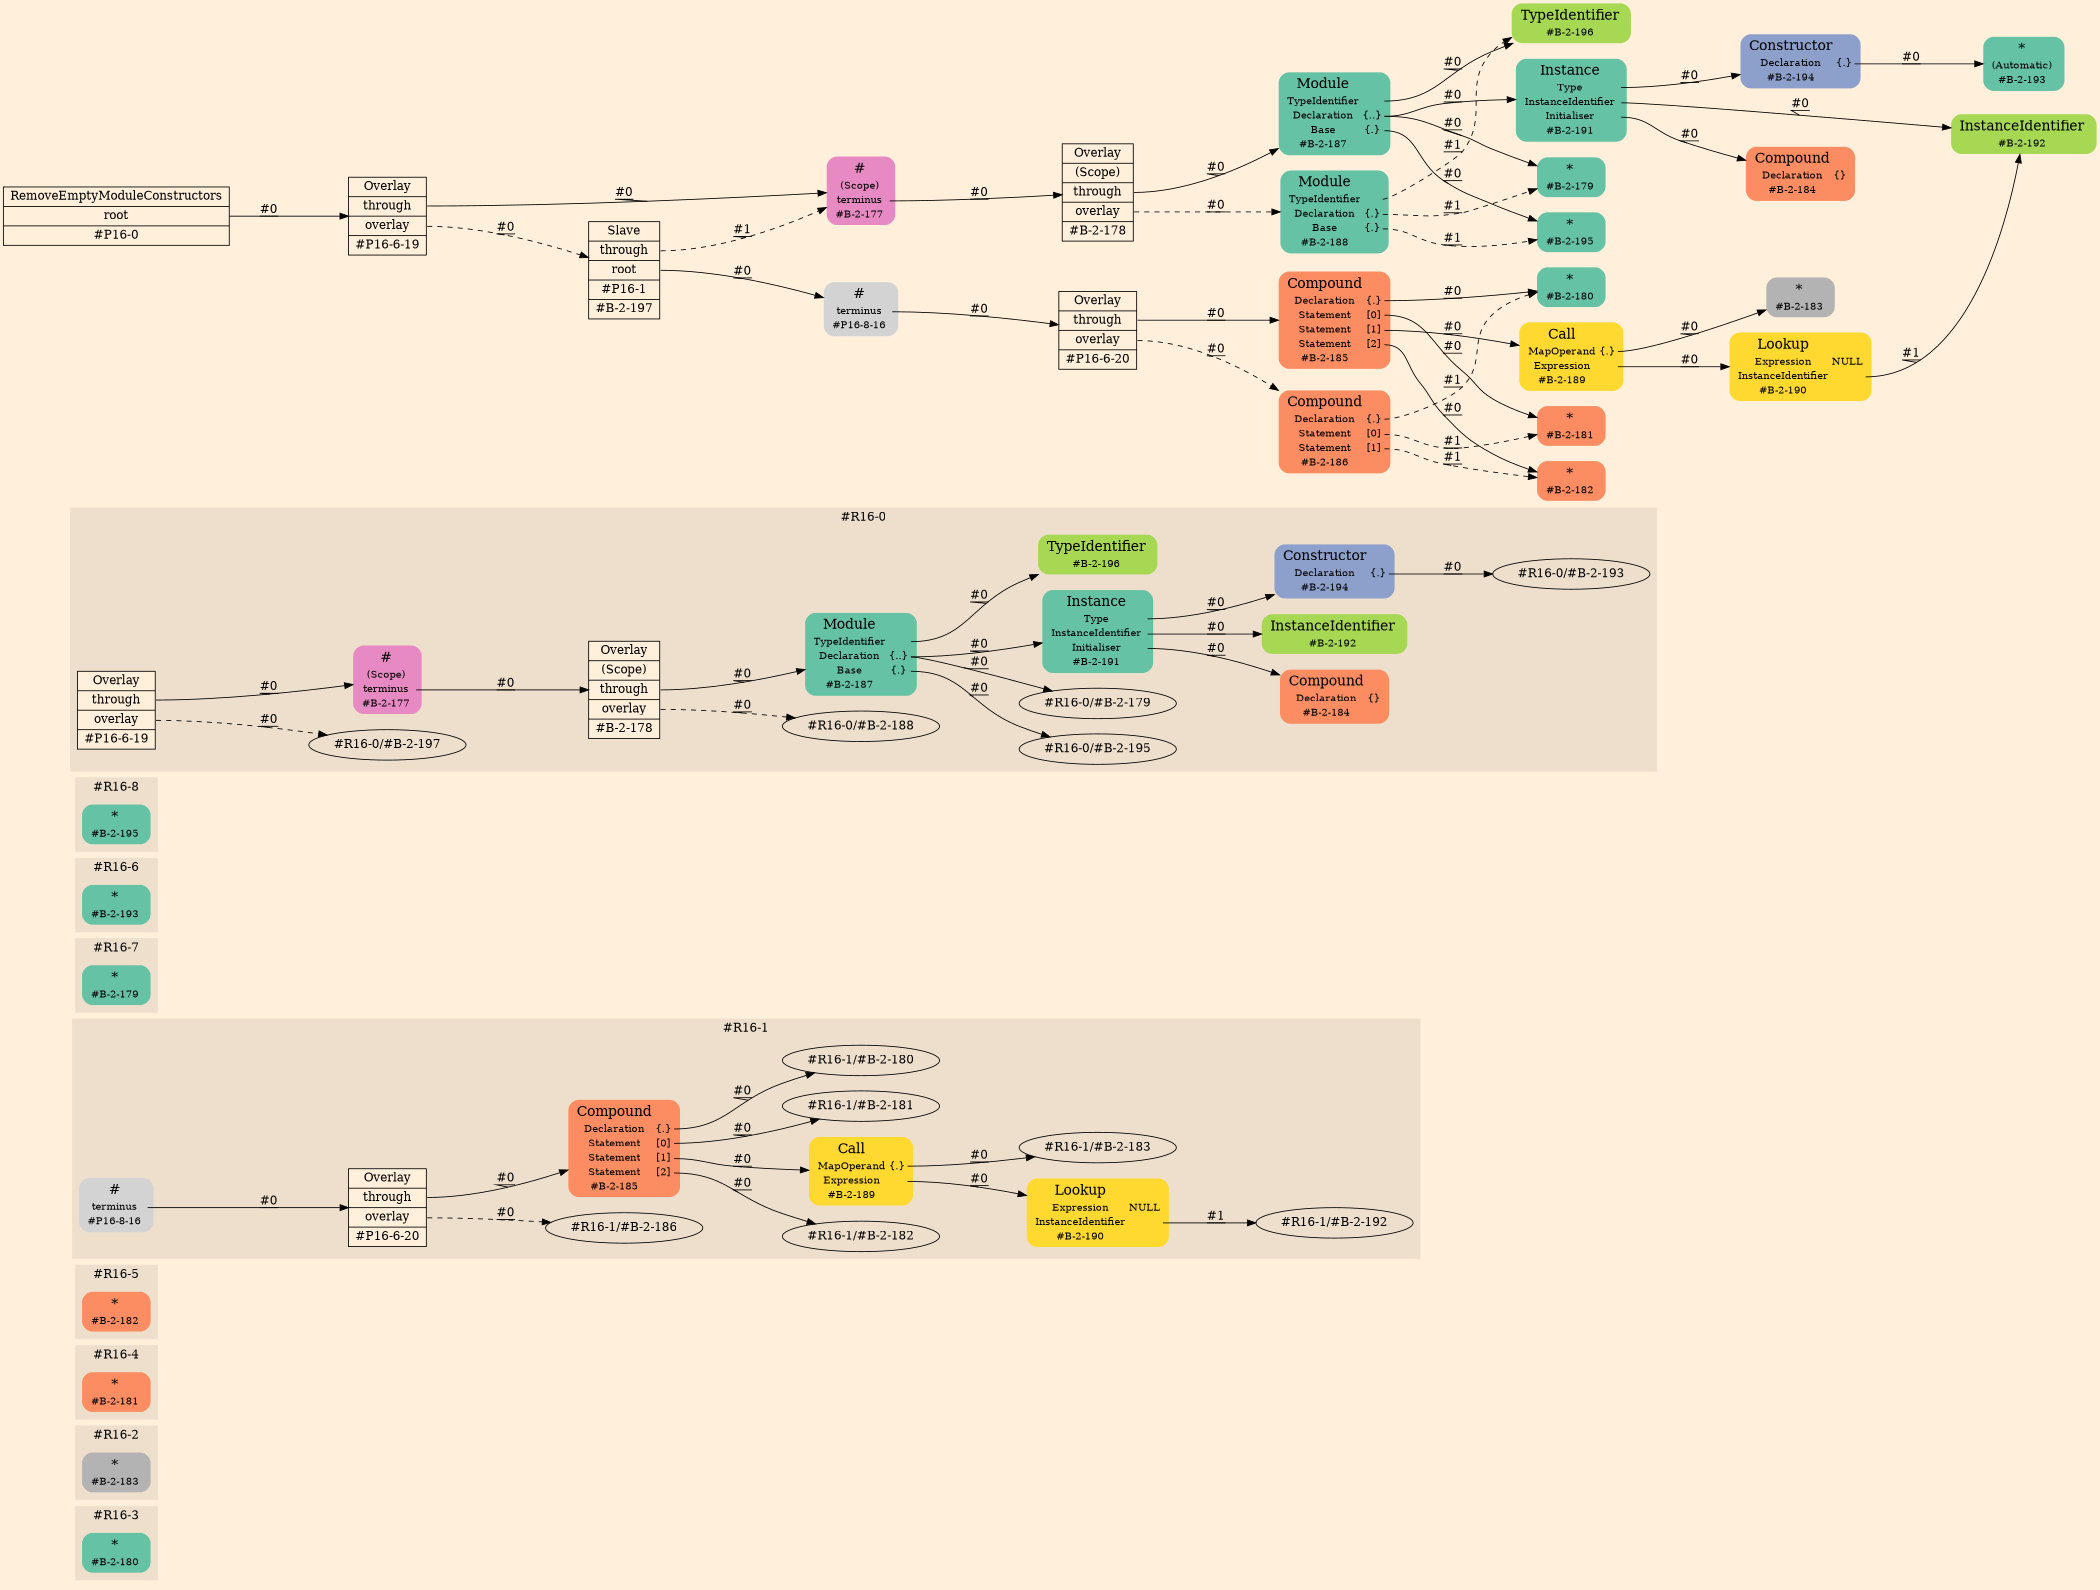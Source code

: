 digraph Inferno {
graph [
rankdir = "LR"
ranksep = 1.0
size = "14,20"
bgcolor = antiquewhite1
];
node [
];
subgraph "cluster#R16-3" {
label = "#R16-3"
style = "filled"
color = antiquewhite2
"#R16-3/#B-2-180" [
shape = "plaintext"
fillcolor = "/set28/1"
label = <<TABLE BORDER="0" CELLBORDER="0" CELLSPACING="0">
 <TR>
  <TD><FONT POINT-SIZE="16.0">*</FONT></TD>
  <TD></TD>
 </TR>
 <TR>
  <TD>#B-2-180</TD>
  <TD PORT="port0"></TD>
 </TR>
</TABLE>>
style = "rounded,filled"
fontsize = "12"
];
}
subgraph "cluster#R16-2" {
label = "#R16-2"
style = "filled"
color = antiquewhite2
"#R16-2/#B-2-183" [
shape = "plaintext"
fillcolor = "/set28/8"
label = <<TABLE BORDER="0" CELLBORDER="0" CELLSPACING="0">
 <TR>
  <TD><FONT POINT-SIZE="16.0">*</FONT></TD>
  <TD></TD>
 </TR>
 <TR>
  <TD>#B-2-183</TD>
  <TD PORT="port0"></TD>
 </TR>
</TABLE>>
style = "rounded,filled"
fontsize = "12"
];
}
subgraph "cluster#R16-4" {
label = "#R16-4"
style = "filled"
color = antiquewhite2
"#R16-4/#B-2-181" [
shape = "plaintext"
fillcolor = "/set28/2"
label = <<TABLE BORDER="0" CELLBORDER="0" CELLSPACING="0">
 <TR>
  <TD><FONT POINT-SIZE="16.0">*</FONT></TD>
  <TD></TD>
 </TR>
 <TR>
  <TD>#B-2-181</TD>
  <TD PORT="port0"></TD>
 </TR>
</TABLE>>
style = "rounded,filled"
fontsize = "12"
];
}
subgraph "cluster#R16-5" {
label = "#R16-5"
style = "filled"
color = antiquewhite2
"#R16-5/#B-2-182" [
shape = "plaintext"
fillcolor = "/set28/2"
label = <<TABLE BORDER="0" CELLBORDER="0" CELLSPACING="0">
 <TR>
  <TD><FONT POINT-SIZE="16.0">*</FONT></TD>
  <TD></TD>
 </TR>
 <TR>
  <TD>#B-2-182</TD>
  <TD PORT="port0"></TD>
 </TR>
</TABLE>>
style = "rounded,filled"
fontsize = "12"
];
}
subgraph "cluster#R16-1" {
label = "#R16-1"
style = "filled"
color = antiquewhite2
"#R16-1/#B-2-190" [
shape = "plaintext"
fillcolor = "/set28/6"
label = <<TABLE BORDER="0" CELLBORDER="0" CELLSPACING="0">
 <TR>
  <TD><FONT POINT-SIZE="16.0">Lookup</FONT></TD>
  <TD></TD>
 </TR>
 <TR>
  <TD>Expression</TD>
  <TD PORT="port0">NULL</TD>
 </TR>
 <TR>
  <TD>InstanceIdentifier</TD>
  <TD PORT="port1"></TD>
 </TR>
 <TR>
  <TD>#B-2-190</TD>
  <TD PORT="port2"></TD>
 </TR>
</TABLE>>
style = "rounded,filled"
fontsize = "12"
];
"#R16-1/#B-2-189" [
shape = "plaintext"
fillcolor = "/set28/6"
label = <<TABLE BORDER="0" CELLBORDER="0" CELLSPACING="0">
 <TR>
  <TD><FONT POINT-SIZE="16.0">Call</FONT></TD>
  <TD></TD>
 </TR>
 <TR>
  <TD>MapOperand</TD>
  <TD PORT="port0">{.}</TD>
 </TR>
 <TR>
  <TD>Expression</TD>
  <TD PORT="port1"></TD>
 </TR>
 <TR>
  <TD>#B-2-189</TD>
  <TD PORT="port2"></TD>
 </TR>
</TABLE>>
style = "rounded,filled"
fontsize = "12"
];
"#R16-1/#B-2-185" [
shape = "plaintext"
fillcolor = "/set28/2"
label = <<TABLE BORDER="0" CELLBORDER="0" CELLSPACING="0">
 <TR>
  <TD><FONT POINT-SIZE="16.0">Compound</FONT></TD>
  <TD></TD>
 </TR>
 <TR>
  <TD>Declaration</TD>
  <TD PORT="port0">{.}</TD>
 </TR>
 <TR>
  <TD>Statement</TD>
  <TD PORT="port1">[0]</TD>
 </TR>
 <TR>
  <TD>Statement</TD>
  <TD PORT="port2">[1]</TD>
 </TR>
 <TR>
  <TD>Statement</TD>
  <TD PORT="port3">[2]</TD>
 </TR>
 <TR>
  <TD>#B-2-185</TD>
  <TD PORT="port4"></TD>
 </TR>
</TABLE>>
style = "rounded,filled"
fontsize = "12"
];
"#R16-1/#P16-8-16" [
shape = "plaintext"
label = <<TABLE BORDER="0" CELLBORDER="0" CELLSPACING="0">
 <TR>
  <TD><FONT POINT-SIZE="16.0">#</FONT></TD>
  <TD></TD>
 </TR>
 <TR>
  <TD>terminus</TD>
  <TD PORT="port0"></TD>
 </TR>
 <TR>
  <TD>#P16-8-16</TD>
  <TD PORT="port1"></TD>
 </TR>
</TABLE>>
style = "rounded,filled"
fontsize = "12"
];
"#R16-1/#P16-6-20" [
shape = "record"
label = "<fixed> Overlay | <port0> through | <port1> overlay | <port2> #P16-6-20"
style = "filled"
fontsize = "14"
fillcolor = antiquewhite1
];
"#R16-1/#B-2-190":port1 -> "#R16-1/#B-2-192" [style="solid"
label = "#1"
decorate = true
];
"#R16-1/#B-2-189":port0 -> "#R16-1/#B-2-183" [style="solid"
label = "#0"
decorate = true
];
"#R16-1/#B-2-189":port1 -> "#R16-1/#B-2-190" [style="solid"
label = "#0"
decorate = true
];
"#R16-1/#B-2-185":port0 -> "#R16-1/#B-2-180" [style="solid"
label = "#0"
decorate = true
];
"#R16-1/#B-2-185":port1 -> "#R16-1/#B-2-181" [style="solid"
label = "#0"
decorate = true
];
"#R16-1/#B-2-185":port2 -> "#R16-1/#B-2-189" [style="solid"
label = "#0"
decorate = true
];
"#R16-1/#B-2-185":port3 -> "#R16-1/#B-2-182" [style="solid"
label = "#0"
decorate = true
];
"#R16-1/#P16-8-16":port0 -> "#R16-1/#P16-6-20" [style="solid"
label = "#0"
decorate = true
];
"#R16-1/#P16-6-20":port0 -> "#R16-1/#B-2-185" [style="solid"
label = "#0"
decorate = true
];
"#R16-1/#P16-6-20":port1 -> "#R16-1/#B-2-186" [style="dashed"
label = "#0"
decorate = true
];
}
subgraph "cluster#R16-7" {
label = "#R16-7"
style = "filled"
color = antiquewhite2
"#R16-7/#B-2-179" [
shape = "plaintext"
fillcolor = "/set28/1"
label = <<TABLE BORDER="0" CELLBORDER="0" CELLSPACING="0">
 <TR>
  <TD><FONT POINT-SIZE="16.0">*</FONT></TD>
  <TD></TD>
 </TR>
 <TR>
  <TD>#B-2-179</TD>
  <TD PORT="port0"></TD>
 </TR>
</TABLE>>
style = "rounded,filled"
fontsize = "12"
];
}
subgraph "cluster#R16-6" {
label = "#R16-6"
style = "filled"
color = antiquewhite2
"#R16-6/#B-2-193" [
shape = "plaintext"
fillcolor = "/set28/1"
label = <<TABLE BORDER="0" CELLBORDER="0" CELLSPACING="0">
 <TR>
  <TD><FONT POINT-SIZE="16.0">*</FONT></TD>
  <TD></TD>
 </TR>
 <TR>
  <TD>#B-2-193</TD>
  <TD PORT="port0"></TD>
 </TR>
</TABLE>>
style = "rounded,filled"
fontsize = "12"
];
}
subgraph "cluster#R16-8" {
label = "#R16-8"
style = "filled"
color = antiquewhite2
"#R16-8/#B-2-195" [
shape = "plaintext"
fillcolor = "/set28/1"
label = <<TABLE BORDER="0" CELLBORDER="0" CELLSPACING="0">
 <TR>
  <TD><FONT POINT-SIZE="16.0">*</FONT></TD>
  <TD></TD>
 </TR>
 <TR>
  <TD>#B-2-195</TD>
  <TD PORT="port0"></TD>
 </TR>
</TABLE>>
style = "rounded,filled"
fontsize = "12"
];
}
subgraph "cluster#R16-0" {
label = "#R16-0"
style = "filled"
color = antiquewhite2
"#R16-0/#B-2-194" [
shape = "plaintext"
fillcolor = "/set28/3"
label = <<TABLE BORDER="0" CELLBORDER="0" CELLSPACING="0">
 <TR>
  <TD><FONT POINT-SIZE="16.0">Constructor</FONT></TD>
  <TD></TD>
 </TR>
 <TR>
  <TD>Declaration</TD>
  <TD PORT="port0">{.}</TD>
 </TR>
 <TR>
  <TD>#B-2-194</TD>
  <TD PORT="port1"></TD>
 </TR>
</TABLE>>
style = "rounded,filled"
fontsize = "12"
];
"#R16-0/#B-2-177" [
shape = "plaintext"
fillcolor = "/set28/4"
label = <<TABLE BORDER="0" CELLBORDER="0" CELLSPACING="0">
 <TR>
  <TD><FONT POINT-SIZE="16.0">#</FONT></TD>
  <TD></TD>
 </TR>
 <TR>
  <TD>(Scope)</TD>
  <TD PORT="port0"></TD>
 </TR>
 <TR>
  <TD>terminus</TD>
  <TD PORT="port1"></TD>
 </TR>
 <TR>
  <TD>#B-2-177</TD>
  <TD PORT="port2"></TD>
 </TR>
</TABLE>>
style = "rounded,filled"
fontsize = "12"
];
"#R16-0/#B-2-196" [
shape = "plaintext"
fillcolor = "/set28/5"
label = <<TABLE BORDER="0" CELLBORDER="0" CELLSPACING="0">
 <TR>
  <TD><FONT POINT-SIZE="16.0">TypeIdentifier</FONT></TD>
  <TD></TD>
 </TR>
 <TR>
  <TD>#B-2-196</TD>
  <TD PORT="port0"></TD>
 </TR>
</TABLE>>
style = "rounded,filled"
fontsize = "12"
];
"#R16-0/#P16-6-19" [
shape = "record"
label = "<fixed> Overlay | <port0> through | <port1> overlay | <port2> #P16-6-19"
style = "filled"
fontsize = "14"
fillcolor = antiquewhite1
];
"#R16-0/#B-2-184" [
shape = "plaintext"
fillcolor = "/set28/2"
label = <<TABLE BORDER="0" CELLBORDER="0" CELLSPACING="0">
 <TR>
  <TD><FONT POINT-SIZE="16.0">Compound</FONT></TD>
  <TD></TD>
 </TR>
 <TR>
  <TD>Declaration</TD>
  <TD PORT="port0">{}</TD>
 </TR>
 <TR>
  <TD>#B-2-184</TD>
  <TD PORT="port1"></TD>
 </TR>
</TABLE>>
style = "rounded,filled"
fontsize = "12"
];
"#R16-0/#B-2-191" [
shape = "plaintext"
fillcolor = "/set28/1"
label = <<TABLE BORDER="0" CELLBORDER="0" CELLSPACING="0">
 <TR>
  <TD><FONT POINT-SIZE="16.0">Instance</FONT></TD>
  <TD></TD>
 </TR>
 <TR>
  <TD>Type</TD>
  <TD PORT="port0"></TD>
 </TR>
 <TR>
  <TD>InstanceIdentifier</TD>
  <TD PORT="port1"></TD>
 </TR>
 <TR>
  <TD>Initialiser</TD>
  <TD PORT="port2"></TD>
 </TR>
 <TR>
  <TD>#B-2-191</TD>
  <TD PORT="port3"></TD>
 </TR>
</TABLE>>
style = "rounded,filled"
fontsize = "12"
];
"#R16-0/#B-2-178" [
shape = "record"
fillcolor = "/set28/4"
label = "<fixed> Overlay | <port0> (Scope) | <port1> through | <port2> overlay | <port3> #B-2-178"
style = "filled"
fontsize = "14"
fillcolor = antiquewhite1
];
"#R16-0/#B-2-192" [
shape = "plaintext"
fillcolor = "/set28/5"
label = <<TABLE BORDER="0" CELLBORDER="0" CELLSPACING="0">
 <TR>
  <TD><FONT POINT-SIZE="16.0">InstanceIdentifier</FONT></TD>
  <TD></TD>
 </TR>
 <TR>
  <TD>#B-2-192</TD>
  <TD PORT="port0"></TD>
 </TR>
</TABLE>>
style = "rounded,filled"
fontsize = "12"
];
"#R16-0/#B-2-187" [
shape = "plaintext"
fillcolor = "/set28/1"
label = <<TABLE BORDER="0" CELLBORDER="0" CELLSPACING="0">
 <TR>
  <TD><FONT POINT-SIZE="16.0">Module</FONT></TD>
  <TD></TD>
 </TR>
 <TR>
  <TD>TypeIdentifier</TD>
  <TD PORT="port0"></TD>
 </TR>
 <TR>
  <TD>Declaration</TD>
  <TD PORT="port1">{..}</TD>
 </TR>
 <TR>
  <TD>Base</TD>
  <TD PORT="port2">{.}</TD>
 </TR>
 <TR>
  <TD>#B-2-187</TD>
  <TD PORT="port3"></TD>
 </TR>
</TABLE>>
style = "rounded,filled"
fontsize = "12"
];
"#R16-0/#B-2-194":port0 -> "#R16-0/#B-2-193" [style="solid"
label = "#0"
decorate = true
];
"#R16-0/#B-2-177":port1 -> "#R16-0/#B-2-178" [style="solid"
label = "#0"
decorate = true
];
"#R16-0/#P16-6-19":port0 -> "#R16-0/#B-2-177" [style="solid"
label = "#0"
decorate = true
];
"#R16-0/#P16-6-19":port1 -> "#R16-0/#B-2-197" [style="dashed"
label = "#0"
decorate = true
];
"#R16-0/#B-2-191":port0 -> "#R16-0/#B-2-194" [style="solid"
label = "#0"
decorate = true
];
"#R16-0/#B-2-191":port1 -> "#R16-0/#B-2-192" [style="solid"
label = "#0"
decorate = true
];
"#R16-0/#B-2-191":port2 -> "#R16-0/#B-2-184" [style="solid"
label = "#0"
decorate = true
];
"#R16-0/#B-2-178":port1 -> "#R16-0/#B-2-187" [style="solid"
label = "#0"
decorate = true
];
"#R16-0/#B-2-178":port2 -> "#R16-0/#B-2-188" [style="dashed"
label = "#0"
decorate = true
];
"#R16-0/#B-2-187":port0 -> "#R16-0/#B-2-196" [style="solid"
label = "#0"
decorate = true
];
"#R16-0/#B-2-187":port1 -> "#R16-0/#B-2-191" [style="solid"
label = "#0"
decorate = true
];
"#R16-0/#B-2-187":port1 -> "#R16-0/#B-2-179" [style="solid"
label = "#0"
decorate = true
];
"#R16-0/#B-2-187":port2 -> "#R16-0/#B-2-195" [style="solid"
label = "#0"
decorate = true
];
}
"/CR#P16-0" [
shape = "record"
fillcolor = "transparent"
label = "<fixed> RemoveEmptyModuleConstructors | <port0> root | <port1> #P16-0"
style = "filled"
fontsize = "14"
fillcolor = antiquewhite1
];
"/#P16-6-19" [
shape = "record"
label = "<fixed> Overlay | <port0> through | <port1> overlay | <port2> #P16-6-19"
style = "filled"
fontsize = "14"
fillcolor = antiquewhite1
];
"/#B-2-177" [
shape = "plaintext"
fillcolor = "/set28/4"
label = <<TABLE BORDER="0" CELLBORDER="0" CELLSPACING="0">
 <TR>
  <TD><FONT POINT-SIZE="16.0">#</FONT></TD>
  <TD></TD>
 </TR>
 <TR>
  <TD>(Scope)</TD>
  <TD PORT="port0"></TD>
 </TR>
 <TR>
  <TD>terminus</TD>
  <TD PORT="port1"></TD>
 </TR>
 <TR>
  <TD>#B-2-177</TD>
  <TD PORT="port2"></TD>
 </TR>
</TABLE>>
style = "rounded,filled"
fontsize = "12"
];
"/#B-2-178" [
shape = "record"
fillcolor = "/set28/4"
label = "<fixed> Overlay | <port0> (Scope) | <port1> through | <port2> overlay | <port3> #B-2-178"
style = "filled"
fontsize = "14"
fillcolor = antiquewhite1
];
"/#B-2-187" [
shape = "plaintext"
fillcolor = "/set28/1"
label = <<TABLE BORDER="0" CELLBORDER="0" CELLSPACING="0">
 <TR>
  <TD><FONT POINT-SIZE="16.0">Module</FONT></TD>
  <TD></TD>
 </TR>
 <TR>
  <TD>TypeIdentifier</TD>
  <TD PORT="port0"></TD>
 </TR>
 <TR>
  <TD>Declaration</TD>
  <TD PORT="port1">{..}</TD>
 </TR>
 <TR>
  <TD>Base</TD>
  <TD PORT="port2">{.}</TD>
 </TR>
 <TR>
  <TD>#B-2-187</TD>
  <TD PORT="port3"></TD>
 </TR>
</TABLE>>
style = "rounded,filled"
fontsize = "12"
];
"/#B-2-196" [
shape = "plaintext"
fillcolor = "/set28/5"
label = <<TABLE BORDER="0" CELLBORDER="0" CELLSPACING="0">
 <TR>
  <TD><FONT POINT-SIZE="16.0">TypeIdentifier</FONT></TD>
  <TD></TD>
 </TR>
 <TR>
  <TD>#B-2-196</TD>
  <TD PORT="port0"></TD>
 </TR>
</TABLE>>
style = "rounded,filled"
fontsize = "12"
];
"/#B-2-191" [
shape = "plaintext"
fillcolor = "/set28/1"
label = <<TABLE BORDER="0" CELLBORDER="0" CELLSPACING="0">
 <TR>
  <TD><FONT POINT-SIZE="16.0">Instance</FONT></TD>
  <TD></TD>
 </TR>
 <TR>
  <TD>Type</TD>
  <TD PORT="port0"></TD>
 </TR>
 <TR>
  <TD>InstanceIdentifier</TD>
  <TD PORT="port1"></TD>
 </TR>
 <TR>
  <TD>Initialiser</TD>
  <TD PORT="port2"></TD>
 </TR>
 <TR>
  <TD>#B-2-191</TD>
  <TD PORT="port3"></TD>
 </TR>
</TABLE>>
style = "rounded,filled"
fontsize = "12"
];
"/#B-2-194" [
shape = "plaintext"
fillcolor = "/set28/3"
label = <<TABLE BORDER="0" CELLBORDER="0" CELLSPACING="0">
 <TR>
  <TD><FONT POINT-SIZE="16.0">Constructor</FONT></TD>
  <TD></TD>
 </TR>
 <TR>
  <TD>Declaration</TD>
  <TD PORT="port0">{.}</TD>
 </TR>
 <TR>
  <TD>#B-2-194</TD>
  <TD PORT="port1"></TD>
 </TR>
</TABLE>>
style = "rounded,filled"
fontsize = "12"
];
"/#B-2-193" [
shape = "plaintext"
fillcolor = "/set28/1"
label = <<TABLE BORDER="0" CELLBORDER="0" CELLSPACING="0">
 <TR>
  <TD><FONT POINT-SIZE="16.0">*</FONT></TD>
  <TD></TD>
 </TR>
 <TR>
  <TD>(Automatic)</TD>
  <TD PORT="port0"></TD>
 </TR>
 <TR>
  <TD>#B-2-193</TD>
  <TD PORT="port1"></TD>
 </TR>
</TABLE>>
style = "rounded,filled"
fontsize = "12"
];
"/#B-2-192" [
shape = "plaintext"
fillcolor = "/set28/5"
label = <<TABLE BORDER="0" CELLBORDER="0" CELLSPACING="0">
 <TR>
  <TD><FONT POINT-SIZE="16.0">InstanceIdentifier</FONT></TD>
  <TD></TD>
 </TR>
 <TR>
  <TD>#B-2-192</TD>
  <TD PORT="port0"></TD>
 </TR>
</TABLE>>
style = "rounded,filled"
fontsize = "12"
];
"/#B-2-184" [
shape = "plaintext"
fillcolor = "/set28/2"
label = <<TABLE BORDER="0" CELLBORDER="0" CELLSPACING="0">
 <TR>
  <TD><FONT POINT-SIZE="16.0">Compound</FONT></TD>
  <TD></TD>
 </TR>
 <TR>
  <TD>Declaration</TD>
  <TD PORT="port0">{}</TD>
 </TR>
 <TR>
  <TD>#B-2-184</TD>
  <TD PORT="port1"></TD>
 </TR>
</TABLE>>
style = "rounded,filled"
fontsize = "12"
];
"/#B-2-179" [
shape = "plaintext"
fillcolor = "/set28/1"
label = <<TABLE BORDER="0" CELLBORDER="0" CELLSPACING="0">
 <TR>
  <TD><FONT POINT-SIZE="16.0">*</FONT></TD>
  <TD></TD>
 </TR>
 <TR>
  <TD>#B-2-179</TD>
  <TD PORT="port0"></TD>
 </TR>
</TABLE>>
style = "rounded,filled"
fontsize = "12"
];
"/#B-2-195" [
shape = "plaintext"
fillcolor = "/set28/1"
label = <<TABLE BORDER="0" CELLBORDER="0" CELLSPACING="0">
 <TR>
  <TD><FONT POINT-SIZE="16.0">*</FONT></TD>
  <TD></TD>
 </TR>
 <TR>
  <TD>#B-2-195</TD>
  <TD PORT="port0"></TD>
 </TR>
</TABLE>>
style = "rounded,filled"
fontsize = "12"
];
"/#B-2-188" [
shape = "plaintext"
fillcolor = "/set28/1"
label = <<TABLE BORDER="0" CELLBORDER="0" CELLSPACING="0">
 <TR>
  <TD><FONT POINT-SIZE="16.0">Module</FONT></TD>
  <TD></TD>
 </TR>
 <TR>
  <TD>TypeIdentifier</TD>
  <TD PORT="port0"></TD>
 </TR>
 <TR>
  <TD>Declaration</TD>
  <TD PORT="port1">{.}</TD>
 </TR>
 <TR>
  <TD>Base</TD>
  <TD PORT="port2">{.}</TD>
 </TR>
 <TR>
  <TD>#B-2-188</TD>
  <TD PORT="port3"></TD>
 </TR>
</TABLE>>
style = "rounded,filled"
fontsize = "12"
];
"/#B-2-197" [
shape = "record"
label = "<fixed> Slave | <port0> through | <port1> root | <port2> #P16-1 | <port3> #B-2-197"
style = "filled"
fontsize = "14"
fillcolor = antiquewhite1
];
"/#P16-8-16" [
shape = "plaintext"
label = <<TABLE BORDER="0" CELLBORDER="0" CELLSPACING="0">
 <TR>
  <TD><FONT POINT-SIZE="16.0">#</FONT></TD>
  <TD></TD>
 </TR>
 <TR>
  <TD>terminus</TD>
  <TD PORT="port0"></TD>
 </TR>
 <TR>
  <TD>#P16-8-16</TD>
  <TD PORT="port1"></TD>
 </TR>
</TABLE>>
style = "rounded,filled"
fontsize = "12"
];
"/#P16-6-20" [
shape = "record"
label = "<fixed> Overlay | <port0> through | <port1> overlay | <port2> #P16-6-20"
style = "filled"
fontsize = "14"
fillcolor = antiquewhite1
];
"/#B-2-185" [
shape = "plaintext"
fillcolor = "/set28/2"
label = <<TABLE BORDER="0" CELLBORDER="0" CELLSPACING="0">
 <TR>
  <TD><FONT POINT-SIZE="16.0">Compound</FONT></TD>
  <TD></TD>
 </TR>
 <TR>
  <TD>Declaration</TD>
  <TD PORT="port0">{.}</TD>
 </TR>
 <TR>
  <TD>Statement</TD>
  <TD PORT="port1">[0]</TD>
 </TR>
 <TR>
  <TD>Statement</TD>
  <TD PORT="port2">[1]</TD>
 </TR>
 <TR>
  <TD>Statement</TD>
  <TD PORT="port3">[2]</TD>
 </TR>
 <TR>
  <TD>#B-2-185</TD>
  <TD PORT="port4"></TD>
 </TR>
</TABLE>>
style = "rounded,filled"
fontsize = "12"
];
"/#B-2-180" [
shape = "plaintext"
fillcolor = "/set28/1"
label = <<TABLE BORDER="0" CELLBORDER="0" CELLSPACING="0">
 <TR>
  <TD><FONT POINT-SIZE="16.0">*</FONT></TD>
  <TD></TD>
 </TR>
 <TR>
  <TD>#B-2-180</TD>
  <TD PORT="port0"></TD>
 </TR>
</TABLE>>
style = "rounded,filled"
fontsize = "12"
];
"/#B-2-181" [
shape = "plaintext"
fillcolor = "/set28/2"
label = <<TABLE BORDER="0" CELLBORDER="0" CELLSPACING="0">
 <TR>
  <TD><FONT POINT-SIZE="16.0">*</FONT></TD>
  <TD></TD>
 </TR>
 <TR>
  <TD>#B-2-181</TD>
  <TD PORT="port0"></TD>
 </TR>
</TABLE>>
style = "rounded,filled"
fontsize = "12"
];
"/#B-2-189" [
shape = "plaintext"
fillcolor = "/set28/6"
label = <<TABLE BORDER="0" CELLBORDER="0" CELLSPACING="0">
 <TR>
  <TD><FONT POINT-SIZE="16.0">Call</FONT></TD>
  <TD></TD>
 </TR>
 <TR>
  <TD>MapOperand</TD>
  <TD PORT="port0">{.}</TD>
 </TR>
 <TR>
  <TD>Expression</TD>
  <TD PORT="port1"></TD>
 </TR>
 <TR>
  <TD>#B-2-189</TD>
  <TD PORT="port2"></TD>
 </TR>
</TABLE>>
style = "rounded,filled"
fontsize = "12"
];
"/#B-2-183" [
shape = "plaintext"
fillcolor = "/set28/8"
label = <<TABLE BORDER="0" CELLBORDER="0" CELLSPACING="0">
 <TR>
  <TD><FONT POINT-SIZE="16.0">*</FONT></TD>
  <TD></TD>
 </TR>
 <TR>
  <TD>#B-2-183</TD>
  <TD PORT="port0"></TD>
 </TR>
</TABLE>>
style = "rounded,filled"
fontsize = "12"
];
"/#B-2-190" [
shape = "plaintext"
fillcolor = "/set28/6"
label = <<TABLE BORDER="0" CELLBORDER="0" CELLSPACING="0">
 <TR>
  <TD><FONT POINT-SIZE="16.0">Lookup</FONT></TD>
  <TD></TD>
 </TR>
 <TR>
  <TD>Expression</TD>
  <TD PORT="port0">NULL</TD>
 </TR>
 <TR>
  <TD>InstanceIdentifier</TD>
  <TD PORT="port1"></TD>
 </TR>
 <TR>
  <TD>#B-2-190</TD>
  <TD PORT="port2"></TD>
 </TR>
</TABLE>>
style = "rounded,filled"
fontsize = "12"
];
"/#B-2-182" [
shape = "plaintext"
fillcolor = "/set28/2"
label = <<TABLE BORDER="0" CELLBORDER="0" CELLSPACING="0">
 <TR>
  <TD><FONT POINT-SIZE="16.0">*</FONT></TD>
  <TD></TD>
 </TR>
 <TR>
  <TD>#B-2-182</TD>
  <TD PORT="port0"></TD>
 </TR>
</TABLE>>
style = "rounded,filled"
fontsize = "12"
];
"/#B-2-186" [
shape = "plaintext"
fillcolor = "/set28/2"
label = <<TABLE BORDER="0" CELLBORDER="0" CELLSPACING="0">
 <TR>
  <TD><FONT POINT-SIZE="16.0">Compound</FONT></TD>
  <TD></TD>
 </TR>
 <TR>
  <TD>Declaration</TD>
  <TD PORT="port0">{.}</TD>
 </TR>
 <TR>
  <TD>Statement</TD>
  <TD PORT="port1">[0]</TD>
 </TR>
 <TR>
  <TD>Statement</TD>
  <TD PORT="port2">[1]</TD>
 </TR>
 <TR>
  <TD>#B-2-186</TD>
  <TD PORT="port3"></TD>
 </TR>
</TABLE>>
style = "rounded,filled"
fontsize = "12"
];
"/CR#P16-0":port0 -> "/#P16-6-19" [style="solid"
label = "#0"
decorate = true
];
"/#P16-6-19":port0 -> "/#B-2-177" [style="solid"
label = "#0"
decorate = true
];
"/#P16-6-19":port1 -> "/#B-2-197" [style="dashed"
label = "#0"
decorate = true
];
"/#B-2-177":port1 -> "/#B-2-178" [style="solid"
label = "#0"
decorate = true
];
"/#B-2-178":port1 -> "/#B-2-187" [style="solid"
label = "#0"
decorate = true
];
"/#B-2-178":port2 -> "/#B-2-188" [style="dashed"
label = "#0"
decorate = true
];
"/#B-2-187":port0 -> "/#B-2-196" [style="solid"
label = "#0"
decorate = true
];
"/#B-2-187":port1 -> "/#B-2-191" [style="solid"
label = "#0"
decorate = true
];
"/#B-2-187":port1 -> "/#B-2-179" [style="solid"
label = "#0"
decorate = true
];
"/#B-2-187":port2 -> "/#B-2-195" [style="solid"
label = "#0"
decorate = true
];
"/#B-2-191":port0 -> "/#B-2-194" [style="solid"
label = "#0"
decorate = true
];
"/#B-2-191":port1 -> "/#B-2-192" [style="solid"
label = "#0"
decorate = true
];
"/#B-2-191":port2 -> "/#B-2-184" [style="solid"
label = "#0"
decorate = true
];
"/#B-2-194":port0 -> "/#B-2-193" [style="solid"
label = "#0"
decorate = true
];
"/#B-2-188":port0 -> "/#B-2-196" [style="dashed"
label = "#1"
decorate = true
];
"/#B-2-188":port1 -> "/#B-2-179" [style="dashed"
label = "#1"
decorate = true
];
"/#B-2-188":port2 -> "/#B-2-195" [style="dashed"
label = "#1"
decorate = true
];
"/#B-2-197":port0 -> "/#B-2-177" [style="dashed"
label = "#1"
decorate = true
];
"/#B-2-197":port1 -> "/#P16-8-16" [style="solid"
label = "#0"
decorate = true
];
"/#P16-8-16":port0 -> "/#P16-6-20" [style="solid"
label = "#0"
decorate = true
];
"/#P16-6-20":port0 -> "/#B-2-185" [style="solid"
label = "#0"
decorate = true
];
"/#P16-6-20":port1 -> "/#B-2-186" [style="dashed"
label = "#0"
decorate = true
];
"/#B-2-185":port0 -> "/#B-2-180" [style="solid"
label = "#0"
decorate = true
];
"/#B-2-185":port1 -> "/#B-2-181" [style="solid"
label = "#0"
decorate = true
];
"/#B-2-185":port2 -> "/#B-2-189" [style="solid"
label = "#0"
decorate = true
];
"/#B-2-185":port3 -> "/#B-2-182" [style="solid"
label = "#0"
decorate = true
];
"/#B-2-189":port0 -> "/#B-2-183" [style="solid"
label = "#0"
decorate = true
];
"/#B-2-189":port1 -> "/#B-2-190" [style="solid"
label = "#0"
decorate = true
];
"/#B-2-190":port1 -> "/#B-2-192" [style="solid"
label = "#1"
decorate = true
];
"/#B-2-186":port0 -> "/#B-2-180" [style="dashed"
label = "#1"
decorate = true
];
"/#B-2-186":port1 -> "/#B-2-181" [style="dashed"
label = "#1"
decorate = true
];
"/#B-2-186":port2 -> "/#B-2-182" [style="dashed"
label = "#1"
decorate = true
];
}
